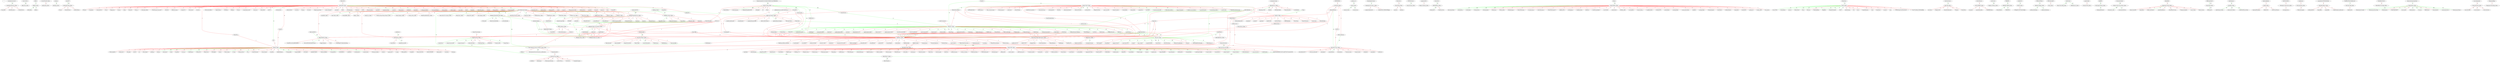 graph "G" {
"\n";
actualjusticewarrior2;
ActualJusticeWarrior_videos;
NuanceBro;
NateTheLawyer;
ScubaMySteve;
comicswelove;
"Adam Post_videos";
albeleo;
Albeleo_videos;
albeleombq;
Albeleo;
CurrentTimeDocvideos;
Andromeda_videos;
antisimp;
AntiSimp_videos;
AsmonTV;
"Asmongold Clips_videos";
Prizzaa;
PirateSoftware;
JoshStrifeSays;
TalkativeTri;
Asmongold_videos;
LegendaryDrops;
classichc;
Raxxanterax;
Coffeezilla;
dmdiablo4;
videogamedunkey;
UnscriptedHonest;
Revsaysdesu;
CohhCarnage;
xaryuclips;
Ravlol;
Tomkektv;
AshesofCreation;
Tectone;
TheLazyPeon;
WillEmmo;
ForceGamingYT;
penguinz0;
IGN;
BellularClips;
YongYea;
EbonhardtTV;
Stixxy;
SunnyV2;
NixxiomOnYouTube;
BellularNews;
karljobst;
Warcraft;
Azamous;
Narc;
StaysafeTV;
MogulMail;
SNLabat;
GoingIndie;
ratatoskr6324;
Necrit;
Kripparrian;
Zizaran;
wudijo;
KanonXO;
hawg_tv;
christopherclaflin;
PiersMorganUncensored;
Rob2628;
BellularGaming;
vulgrin9573;
PlayStation;
Ziostorm;
TheComebackKids;
"No collaborations found";
UpperEchelon;
MMOByte;
Rhykker;
Venruki;
LogicallyAnswered;
kirareacts;
TheActMan;
MetaGoblin;
KiraTV1;
xQuinmasterx;
enfantterrible;
LucyPyre;
Stoopzz;
Sylvus66;
RageGamingVideos;
openworldgames;
gamespot;
Diablo;
Preachgaming;
Toyhouze;
CNBC;
KhrazeGaming;
zeplive69;
andreea_avr;
Avram_videos;
cosminavramro;
cosminavram;
"Benny Johnson_videos";
whatever;
StreetPoller;
TimcastIRL;
oliveranthonymusic;
BoundingIntoComics;
"Bounding Into Comics _videos";
openairlockpolicy811;
UCEgGwbYSg7ZIIR36OWBJqcA;
XrayGirl_;
"Chrissie Mayr_videos";
KarlWATP;
SaturdaySupermodel;
TheTreeHouseNews;
BrittanyVenti;
keanuCthompson;
VexElectronicaGaming;
VexElectronica;
MelonieMacGoBoom;
LaurenDeLaguna;
laurendelagunaclips;
notsoErudite;
PrimeTimeAlexStein;
TheRedHeadedLibertarian;
ThatStarWarsGirl;
StefTheAlterNerd;
ASEPresents;
PopCultureCrisis;
kara_createsstreams;
forestmommy4;
waifuchron;
ForestMommy;
SteelToeMorningShow;
LeonardaisFunny;
jazmenjafar00;
RissFlex;
ashtontheslytherin;
cecilsays9451;
MeganFoxWriter;
perrycaravello;
MandySummers;
FreelyAshley;
freelyashley;
LeeAnnStar;
newdiscourses;
Dixonverse;
"Chuck Dixon_videos";
spinrack;
Arktoons;
"Comic Artist Pro Secrets_videos";
"32FONickweiser";
"Comix Division_videos";
CultureCasinobr3sc7es3CgPur53MxR1zUqa7D3BYoNFrX;
"Culture Casino_videos";
MidnightsEdge;
CultureCasino;
ThatParkPlace;
MrHReviews;
ComixDivision;
mrgrantgregory;
WDW_Pro;
ValliantRenegade;
Drunk3PO;
MidnightsEdgeAfterDark;
Midnights;
Mr;
Floral;
DDayCobra_videos;
gregowen2022;
"Despot of Antrim_videos";
"Drunk 3PO_videos";
"Eat Garbage_videos";
"Echo Base Network_videos";
hotmailcom;
ENDYMIONtv_videos;
EndymionYT;
Fredricks_Morc;
Fanscape_videos;
ethandeboer103;
Flashgitz_videos;
PFINNEY;
zachheyde;
GeneralScopeCreep;
FreedomToons_videos;
jfwong;
"Game Knights_videos";
thecommandzone;
JoshLeeKwai;
wachelreeks;
CommandCast;
alsonamedjosh;
DamenLenz;
Brttnymchlle;
theladeedanger;
NumotTheNummy;
coL_Amazonian;
numotthenummy;
NumotTheNummyYT;
JakeBossMTG;
jordanpigeon;
craigblanchette;
Jamblock;
GoodMorningMagic;
GavinVerhey;
commandcast;
Kathleen_LRR;
covertgoblue;
MansonLeung_;
CraigBlanchette;
MrInfectMTG;
JordanPigeon;
Jordanpridgen;
commanderathome;
bmkibler;
jordanpridgen;
Theladeedanger;
PostMalone;
SheldonMenery;
benjamiela;
DoubleGXG;
graham_lrr;
Graham_LRR;
the_manson;
geeksgamerscom_t8gZVmZhMvba_r1;
"Geeks and Gamers_videos";
geeksandgamerslangen;
TheCriglerShow;
LockedLoadedLatinos;
DDayCobra;
fearthebeardo;
ryankinelrkoutpost4989;
youngrippa59;
SideScrollersPodcast;
"Glenn Beck_videos";
"Graham Cast_videos";
"Greg Owen_videos";
GriffinGaming_videos;
MoreGrizzy;
Grizzy_videos;
GrizzyVODS;
GrizzyBeatss;
grizzytv;
ElasticDroid;
Pezzy;
Rectrixx;
ThatDeadBlade;
Bigpuffer;
BlargMyShnoople;
SMii7Y;
AchesGaming;
Fitz;
Kryoz;
SimpleRobinson;
Yumi;
YumiMusicc;
mcnasty;
soup;
UCRuNOupskvYyQITuirXvmCQ;
UCg7YVrx6Xim2zOMb3OpRtBg;
JayneTheory;
HeelvsBabyFace_videos;
chaichxostreams;
"Hero Hei_videos";
baovtuber;
TheJoeySwoll;
ChiyukiChaifeatured;
Pikamee;
ChiyukiChai;
Hypnotic_videos;
JesterBell_videos;
jondelarroz;
"Jon Del Arroz_videos";
jdatalkscomics4650;
ComicsPerch;
ArtisticPassion;
"JUST A ROBOT_videos";
nicoquota;
squirrelboymedia;
ThatREBELRosie;
melvinzone;
"Knights of Melvin_videos";
TYRANTH_;
"KNIGHTS WATCH_videos";
NathanRohner;
TYRANTH22;
GEEKWHATInc;
LostChord_videos;
BSUPyt;
MrBrownAlliance;
TheLittlePlatoon;
TheMovieCynic;
"Matt Walsh_videos";
incompetech_kmac;
Memology101_videos;
Memology101e0;
hdbacks;
DOSEightyEight;
HeelvsBabyface;
Royaltyfreetube;
ScottBradlee;
stotheb135;
MGOW_videos;
UCbhpeNrt10h7PodecSDxgkA;
samjroyale2334;
"Michael Fitzgerald Troy_videos";
MichaelFitzTroy;
michaelfitztroy;
Michaelfitztroy;
theflushingqueens3492;
MichaelFitzTroyTv;
Gmailcom;
gmailcon;
MichaelFitztroy;
"Midnights Edge After Dark_videos";
THEBURNETTWORK;
midnightsedgeme;
astroskullmedia;
CCKaraoke;
ThatSeventiesRockFan;
Midnights_Edge;
"Midnights Edge Live Archives_videos";
AndreEinherjar;
LegalMindset;
mikecanul;
"Midnights Edge Live_videos";
"Midnights Edge_videos";
MillenniaThinker;
"Millennia Thinker_videos";
millenniathinkerger;
millenniathinkerspa;
Fringy;
MooLer_videos;
StarWarsTheory;
EFAPHighlights;
Metalsforge;
disparutoo;
CapitalOOpinions;
esemicolonr;
TheMemeRepository;
JLongbone;
randomft;
jcjgraham;
ShortFatOtaku;
DasBoSchitt;
NSProduction99;
Moon_videos;
LadyGravemaster;
Nerdrotic_videos;
nerdrotic;
NerdroticLive;
QTRBlackGarrett;
FilmThreat;
MauLerYT;
NerdroticDaily;
PierryChan;
ChrissieMayr;
GeeksandGamers;
rkoutpostshorts8795;
hvbgaming;
geeksandgamers2;
rkoutpostgaming8112;
GeeksandGamersTabletop;
TheOMBReport;
OMBReviews;
shadiversity;
SHAD_AI;
ryankinelrkoutpost1;
ParkHoppin;
rkoutpostlive8385;
NormalWorld;
Nerdrotic3;
geeksandgamerslife;
hawttoys;
theshadlands1142;
geeksandgamersplay;
pourchoices_;
NolanverseCC;
TheCriticalDrinker;
geeksandgamersclips;
CallMeChato;
DrewHernandezMedia;
EveryFrameAPause;
TheRageaholic;
patriotoutpost248;
ItsAGundam;
NerdWars_videos;
ThePodcastoftheLotusEaters;
CountDankula;
ClownfishTV;
RedLetterMedia;
StevenCrowder;
Mediaholic;
YellowFlashProductions;
ComicArtistProSecrets;
TheRussianBadger;
TheBabylonBee;
DrDisRespect;
TheQuartering;
MichaelKnowles;
RussellBrand;
jschlattLIVE;
TyroneMagnus;
JeremyJahns;
FreedomToons;
bennyjohnson;
SaturdayNightLive;
Metalheadspartan;
mrnigelng;
GeorgeTheGiantSlayer;
ombreviews;
"Odins Movie Blog_videos";
"OMB Reviews_videos";
popcultureko;
"Overlord DVD_videos";
RealPJW;
"Paul Joseph Watson_videos";
PaulJosephWatson5;
lotuseatermedia9;
"Podcast of the Lotus Eaters_videos";
lotuseaters_com1;
LotuseatersDotCom;
PowerfulJRE_videos;
Reaper_videos;
BeelzeHub;
"Renaissance Nerd_videos";
dermywermy080;
LegionTalk;
HollywoodScholar;
samieltheinfamous;
BrutalPlanetComics;
DragonLadymj8yo;
Lord_Grump;
Bards_Stories;
RenownedZ3r0f;
RenownedZ3r0_videos;
"210LG";
UCTpX9qqWe7QZA3GjGDx5Gbg;
UCqCfPL0CxsNuLiR8WXtR1DA;
UC81z0QYPnMlzMnHztTOVxxw;
RippaGoalposts;
RKOutpostLive9;
"Ryan Kinel_videos";
RKOutpost9;
Shadiversity_videos;
LivingAnachronism;
ShadiversityShorts;
SteaneTwinsGaming;
SimpSaverSam_videos;
TheSteaneTwins;
whatever2ND;
SteaneTwins;
steanetwins;
steanetwinsyoutube;
simpsaversam_yt;
identicalyoutube;
INTERGTA;
SKizzle_videos;
scaryaxe;
CallofShame;
MrBossFTW;
BlameTruth;
MrDalekJD;
GameV;
NerosCinema;
"47rage";
DreamcastGuy;
TGG_;
SadotTheGamer;
ChaosGaming;
Saintsfan;
BadBoyBeaman;
PrestigeisKey;
LegacyKillaHD;
MrTLexify;
JAMARISPEAKS;
TheGhostofEight;
FritangaPlays;
NICKMERCS;
CallofDuty;
eColiEspresso;
timthetatman;
TheGamerUpdate;
Matterz;
gameranxTV;
Swagg;
MKIceAndFire;
NoahJ456;
ReviewTechUSA;
GHOSTOFEIGHT;
dkdynamite1;
WesNemo;
dirtgrigg;
TheGamingRevo;
EndymionTv;
HasanAbi;
xQcOW;
Jev;
IShowSpeed;
jackfrags;
skizzlex;
skizzleaxe2;
Fesify;
SuperReb;
underthemayo;
Smudboy_videos;
underthemayovideos;
Zacharias423videos;
SaltyNerdPodcastvideos;
"Snarky Jay_videos";
theorysarcade;
"Star Wars Theory_videos";
TheorysTales;
starwarstheory66;
Gillardstunts;
willoftheforce_;
starwarssith66;
TheorysArcade;
theorytalks483;
BennyProductions;
ExploringReality;
Testify_videos;
InspiringPhilosophy;
Deflate2020;
MythVisionPodcast;
ThatStarWarsGirlc;
"That Star Wars Girl_videos";
YellowFlash8rEBXc2Ze5CbcuiHJ7Wkc7KcaGeaCiSrVk;
"The ArchCast_videos";
BRAVE_Bookss;
"The Babylon Bee_videos";
CigarPage;
RealCharlieKirk;
"The Based Conservative_videos";
turningpointusa;
"The Comments Section with Bret Cooper_videos";
TheCommentsSectionvideossub_confirmation1;
MrBeast;
channelname456;
"The Critical Drinker After Hours_videos";
CAMELOT331;
BaggageClaim;
EchoChamberlain;
DarkHourYT;
DespotofAntrim;
RealReaper;
jedibrooks7235;
"The Daily Wire_videos";
MattWalsh;
CrainAndCompany;
tythefisch;
BenShapiro;
TheCommentsSection;
AndrewKlavan;
"The Movie Cynic_videos";
Loftipixels;
iambagface;
darkhouryt;
ActuallyAndrewYT;
moviecynicafterdark;
Iambagface;
cynicafterdark;
Dylasophical;
Vex_Electronica;
themoviecynic;
"The Poor Mans Podcast Reacts_videos";
rcnightmare;
"The Quartering_videos";
TheQuarteringjoin;
ajcomedysi8_P3YOlsyPo61Ryd;
"The Rubin Report_videos";
toddmakesfotos;
MegynKelly;
megynkelly;
drpeterboghossianfeatured;
TheOfficialUberGeekfeatured;
"The Uber Geek_videos";
Opini0nat3d;
ThinkBeforeYouSle;
"Think Before You Sleep_videos";
thinking_critical;
"Thinking Critical_videos";
PoppedByCulture;
WakizashisTeahouse;
ComicsElite;
Skipntosh;
IanCrossland;
"Timcast IRL_videos";
Timcast;
sergedotcom;
JamesOKeefeIII;
marwilliamson;
HCBrimelow;
MichaelMalice;
LukeWeAreChange;
TuckerCarlson;
CharlieKirk11;
joekent16jan19;
ShaneCashman;
PhilThatRemains;
caracastronuova;
SethWeathers;
DanielTurnerPTF;
AnnaPerezDC;
CoryMillsFL;
RepEliCrane;
Schilling1776;
KingsleyCortes;
thomasbsauer;
RyanLongComedy;
DannyJokes;
JackPosobiec;
TPostMillennial;
JeremyDBoreing;
AngelStudiosInc;
LibertyLockPod;
thelaurenchen;
DineshDSouza;
julie_kelly2;
aaronjmate;
ComicDaveSmith;
TaylerUSA;
LecternLeader;
JonduToit;
philthatremains;
Lauren_Southern;
RealChaseGeiser;
PhilThatRemainsX;
JoshuaAtLarge;
JRMajewski;
Lavern_Spicer;
JoeyMannarinoUS;
Scotthortonshow;
hcbrimelow;
gc22gc;
ThePrestonParra;
RonColeman;
ScottPresler;
stClairAshley;
Angela4LNCChair;
RileyMooreWV;
TRHLofficial;
LibbyEmmons;
KellenPDL;
CarterBanks;
WeAreChange;
"Tyrone Magnus_videos";
theunusualsuspectspodcast;
Valutainment_videos;
ValuetainmentComedy;
ValuetainmentShortClips;
BrandonAceto;
VALUETAINMENT;
kvoncomedy;
bizdocpodcast;
vtsoscast;
PBDPodcast;
Valuetainment;
valuetainmentcom;
ValuetainmentMoney;
"Virtuous Men_videos";
waywardgames44;
WaywardCulture_videos;
waywardwolf44;
waywardson44;
waywardculture;
WeaponizedRage;
"Weaponized Nerd Rage_videos";
WorldClassBullshitters_videos;
"Xray Girl_videos";
kara_creates;
xraygirllive8493;
XrayGirlLive;
MarcTheCyborg;
HumanCyborgRelation;
XiaLand;
MVPMaxfieldVonPriestley;
MrPorkchop_14;
ThatTuggLife;
NinaInfinity;
gngpourchoices;
xrayvisions5786;
xraygirl;
yellowflashguy;
"YellowFlash 2_videos";
YellowFlashGuy;
YinkaThatGuy_videos;
YinkaThatGuy;
actualjusticewarrior2 -- ActualJusticeWarrior_videos  [color=green, key=0, label="355"];
ActualJusticeWarrior_videos -- NuanceBro  [color=red, key=0, label="3"];
ActualJusticeWarrior_videos -- NateTheLawyer  [color=red, key=0, label="3"];
ActualJusticeWarrior_videos -- ScubaMySteve  [color=red, key=0, label="3"];
comicswelove -- "Adam Post_videos"  [color=green, key=0, label="435"];
albeleo -- Albeleo_videos  [color=green, key=0, label="57"];
Albeleo_videos -- albeleombq  [color=green, key=0, label="60"];
Albeleo_videos -- Albeleo  [color=green, key=0, label="57"];
CurrentTimeDocvideos -- Andromeda_videos  [color=red, key=0, label="13"];
antisimp -- AntiSimp_videos  [color=green, key=0, label="30"];
AsmonTV -- "Asmongold Clips_videos"  [color=green, key=0, label="1422"];
"Asmongold Clips_videos" -- Prizzaa  [color=red, key=0, label="3"];
"Asmongold Clips_videos" -- PirateSoftware  [color=red, key=0, label="4"];
"Asmongold Clips_videos" -- JoshStrifeSays  [color=red, key=0, label="4"];
TalkativeTri -- Asmongold_videos  [color=red, key=0, label="4"];
Asmongold_videos -- LegendaryDrops  [color=red, key=0, label="7"];
Asmongold_videos -- classichc  [color=green, key=0, label="78"];
Asmongold_videos -- Raxxanterax  [color=red, key=0, label="16"];
Asmongold_videos -- Coffeezilla  [color=red, key=0, label="3"];
Asmongold_videos -- dmdiablo4  [color=green, key=0, label="21"];
Asmongold_videos -- videogamedunkey  [color=red, key=0, label="5"];
Asmongold_videos -- UnscriptedHonest  [color=red, key=0, label="4"];
Asmongold_videos -- Revsaysdesu  [color=red, key=0, label="3"];
Asmongold_videos -- CohhCarnage  [color=red, key=0, label="6"];
Asmongold_videos -- xaryuclips  [color=red, key=0, label="7"];
Asmongold_videos -- Ravlol  [color=red, key=0, label="9"];
Asmongold_videos -- Tomkektv  [color=red, key=0, label="5"];
Asmongold_videos -- AshesofCreation  [color=red, key=0, label="4"];
Asmongold_videos -- Tectone  [color=red, key=0, label="4"];
Asmongold_videos -- TheLazyPeon  [color=red, key=0, label="11"];
Asmongold_videos -- WillEmmo  [color=red, key=0, label="8"];
Asmongold_videos -- ForceGamingYT  [color=red, key=0, label="10"];
Asmongold_videos -- penguinz0  [color=red, key=0, label="9"];
Asmongold_videos -- IGN  [color=green, key=0, label="33"];
Asmongold_videos -- BellularClips  [color=red, key=0, label="5"];
Asmongold_videos -- YongYea  [color=red, key=0, label="16"];
Asmongold_videos -- EbonhardtTV  [color=red, key=0, label="4"];
Asmongold_videos -- Stixxy  [color=red, key=0, label="4"];
Asmongold_videos -- SunnyV2  [color=red, key=0, label="12"];
Asmongold_videos -- NixxiomOnYouTube  [color=red, key=0, label="7"];
Asmongold_videos -- BellularNews  [color=red, key=0, label="9"];
Asmongold_videos -- karljobst  [color=red, key=0, label="3"];
Asmongold_videos -- Warcraft  [color=red, key=0, label="3"];
Asmongold_videos -- Azamous  [color=red, key=0, label="8"];
Asmongold_videos -- Narc  [color=red, key=0, label="7"];
Asmongold_videos -- StaysafeTV  [color=red, key=0, label="4"];
Asmongold_videos -- MogulMail  [color=green, key=0, label="21"];
Asmongold_videos -- SNLabat  [color=red, key=0, label="3"];
Asmongold_videos -- GoingIndie  [color=red, key=0, label="3"];
Asmongold_videos -- ratatoskr6324  [color=red, key=0, label="5"];
Asmongold_videos -- Necrit  [color=red, key=0, label="10"];
Asmongold_videos -- Kripparrian  [color=red, key=0, label="3"];
Asmongold_videos -- Zizaran  [color=red, key=0, label="10"];
Asmongold_videos -- wudijo  [color=red, key=0, label="4"];
Asmongold_videos -- KanonXO  [color=red, key=0, label="9"];
Asmongold_videos -- hawg_tv  [color=red, key=0, label="4"];
Asmongold_videos -- christopherclaflin  [color=red, key=0, label="3"];
Asmongold_videos -- PiersMorganUncensored  [color=red, key=0, label="4"];
Asmongold_videos -- Rob2628  [color=red, key=0, label="5"];
Asmongold_videos -- BellularGaming  [color=red, key=0, label="6"];
Asmongold_videos -- vulgrin9573  [color=red, key=0, label="4"];
Asmongold_videos -- PlayStation  [color=red, key=0, label="4"];
Asmongold_videos -- Ziostorm  [color=red, key=0, label="4"];
Asmongold_videos -- TheComebackKids  [color=red, key=0, label="5"];
Asmongold_videos -- "No collaborations found"  [color=green, key=0, label="32"];
Asmongold_videos -- UpperEchelon  [color=red, key=0, label="4"];
Asmongold_videos -- MMOByte  [color=red, key=0, label="5"];
Asmongold_videos -- Rhykker  [color=red, key=0, label="4"];
Asmongold_videos -- Venruki  [color=red, key=0, label="3"];
Asmongold_videos -- LogicallyAnswered  [color=red, key=0, label="6"];
Asmongold_videos -- kirareacts  [color=red, key=0, label="4"];
Asmongold_videos -- TheActMan  [color=red, key=0, label="5"];
Asmongold_videos -- MetaGoblin  [color=red, key=0, label="6"];
Asmongold_videos -- KiraTV1  [color=red, key=0, label="5"];
Asmongold_videos -- xQuinmasterx  [color=red, key=0, label="5"];
Asmongold_videos -- enfantterrible  [color=red, key=0, label="5"];
Asmongold_videos -- LucyPyre  [color=red, key=0, label="3"];
Asmongold_videos -- Stoopzz  [color=red, key=0, label="4"];
Asmongold_videos -- Sylvus66  [color=red, key=0, label="4"];
Asmongold_videos -- RageGamingVideos  [color=red, key=0, label="3"];
Asmongold_videos -- openworldgames  [color=red, key=0, label="6"];
Asmongold_videos -- gamespot  [color=red, key=0, label="3"];
Asmongold_videos -- Diablo  [color=red, key=0, label="4"];
Asmongold_videos -- Preachgaming  [color=red, key=0, label="3"];
Asmongold_videos -- Toyhouze  [color=red, key=0, label="3"];
Asmongold_videos -- CNBC  [color=red, key=0, label="3"];
Asmongold_videos -- KhrazeGaming  [color=red, key=0, label="3"];
Asmongold_videos -- zeplive69  [color=red, key=0, label="3"];
penguinz0 -- NerdWars_videos  [color=red, key=0, label="5"];
IGN -- SKizzle_videos  [color=red, key=0, label="8"];
YongYea -- SKizzle_videos  [color=red, key=0, label="6"];
"No collaborations found" -- "Benny Johnson_videos"  [color=green, key=0, label="422"];
"No collaborations found" -- "Comic Artist Pro Secrets_videos"  [color=green, key=0, label="18"];
"No collaborations found" -- DDayCobra_videos  [color=green, key=0, label="67"];
"No collaborations found" -- "Drunk 3PO_videos"  [color=red, key=0, label="3"];
"No collaborations found" -- "Eat Garbage_videos"  [color=green, key=0, label="246"];
"No collaborations found" -- "Echo Base Network_videos"  [color=red, key=0, label="4"];
"No collaborations found" -- Fanscape_videos  [color=green, key=0, label="41"];
"No collaborations found" -- Flashgitz_videos  [color=red, key=0, label="5"];
"No collaborations found" -- FreedomToons_videos  [color=red, key=0, label="6"];
"No collaborations found" -- "Geeks and Gamers_videos"  [color=green, key=0, label="74"];
"No collaborations found" -- "Glenn Beck_videos"  [color=green, key=0, label="171"];
"No collaborations found" -- "Graham Cast_videos"  [color=red, key=0, label="4"];
"No collaborations found" -- "Greg Owen_videos"  [color=red, key=0, label="3"];
"No collaborations found" -- GriffinGaming_videos  [color=green, key=0, label="39"];
"No collaborations found" -- Hypnotic_videos  [color=red, key=0, label="4"];
"No collaborations found" -- JesterBell_videos  [color=red, key=0, label="16"];
"No collaborations found" -- "Jon Del Arroz_videos"  [color=red, key=0, label="4"];
"No collaborations found" -- "Matt Walsh_videos"  [color=green, key=0, label="201"];
"No collaborations found" -- "Michael Fitzgerald Troy_videos"  [color=red, key=0, label="4"];
"No collaborations found" -- "Midnights Edge After Dark_videos"  [color=green, key=0, label="84"];
"No collaborations found" -- PowerfulJRE_videos  [color=red, key=0, label="3"];
"No collaborations found" -- Reaper_videos  [color=red, key=0, label="17"];
"No collaborations found" -- RenownedZ3r0_videos  [color=red, key=0, label="13"];
"No collaborations found" -- "Snarky Jay_videos"  [color=red, key=0, label="9"];
"No collaborations found" -- "Star Wars Theory_videos"  [color=red, key=0, label="6"];
"No collaborations found" -- "The Comments Section with Bret Cooper_videos"  [color=green, key=0, label="225"];
"No collaborations found" -- "The Daily Wire_videos"  [color=green, key=0, label="50"];
"No collaborations found" -- "The Poor Mans Podcast Reacts_videos"  [color=green, key=0, label="78"];
"No collaborations found" -- "Thinking Critical_videos"  [color=red, key=0, label="3"];
"No collaborations found" -- "Tyrone Magnus_videos"  [color=red, key=0, label="4"];
"No collaborations found" -- "Virtuous Men_videos"  [color=red, key=0, label="12"];
"No collaborations found" -- WorldClassBullshitters_videos  [color=red, key=0, label="16"];
"No collaborations found" -- YinkaThatGuy_videos  [color=red, key=0, label="11"];
TheActMan -- SKizzle_videos  [color=red, key=0, label="3"];
andreea_avr -- Avram_videos  [color=green, key=0, label="90"];
Avram_videos -- cosminavramro  [color=green, key=0, label="90"];
Avram_videos -- cosminavram  [color=green, key=0, label="90"];
"Benny Johnson_videos" -- whatever  [color=red, key=0, label="4"];
"Benny Johnson_videos" -- StreetPoller  [color=red, key=0, label="10"];
"Benny Johnson_videos" -- TimcastIRL  [color=red, key=0, label="8"];
"Benny Johnson_videos" -- oliveranthonymusic  [color=red, key=0, label="4"];
whatever -- SimpSaverSam_videos  [color=red, key=0, label="3"];
whatever -- "The Comments Section with Bret Cooper_videos"  [color=red, key=0, label="3"];
TimcastIRL -- NerdWars_videos  [color=red, key=0, label="10"];
BoundingIntoComics -- "Bounding Into Comics _videos"  [color=green, key=0, label="51"];
"Bounding Into Comics _videos" -- openairlockpolicy811  [color=red, key=0, label="5"];
"Bounding Into Comics _videos" -- UCEgGwbYSg7ZIIR36OWBJqcA  [color=red, key=0, label="4"];
XrayGirl_ -- "Chrissie Mayr_videos"  [color=green, key=0, label="25"];
XrayGirl_ -- Nerdrotic_videos  [color=green, key=0, label="76"];
"Chrissie Mayr_videos" -- KarlWATP  [color=red, key=0, label="3"];
"Chrissie Mayr_videos" -- SaturdaySupermodel  [color=green, key=0, label="22"];
"Chrissie Mayr_videos" -- TheTreeHouseNews  [color=red, key=0, label="13"];
"Chrissie Mayr_videos" -- BrittanyVenti  [color=green, key=0, label="27"];
"Chrissie Mayr_videos" -- keanuCthompson  [color=green, key=0, label="20"];
"Chrissie Mayr_videos" -- VexElectronicaGaming  [color=red, key=0, label="3"];
"Chrissie Mayr_videos" -- VexElectronica  [color=red, key=0, label="4"];
"Chrissie Mayr_videos" -- MelonieMacGoBoom  [color=green, key=0, label="24"];
"Chrissie Mayr_videos" -- LaurenDeLaguna  [color=red, key=0, label="4"];
"Chrissie Mayr_videos" -- laurendelagunaclips  [color=red, key=0, label="4"];
"Chrissie Mayr_videos" -- notsoErudite  [color=red, key=0, label="4"];
"Chrissie Mayr_videos" -- PrimeTimeAlexStein  [color=red, key=0, label="4"];
"Chrissie Mayr_videos" -- TheRedHeadedLibertarian  [color=red, key=0, label="5"];
"Chrissie Mayr_videos" -- ThatStarWarsGirl  [color=green, key=0, label="33"];
"Chrissie Mayr_videos" -- ThatStarWarsGirl  [color=red, key=1, label="8"];
"Chrissie Mayr_videos" -- StefTheAlterNerd  [color=red, key=0, label="7"];
"Chrissie Mayr_videos" -- ASEPresents  [color=red, key=0, label="5"];
"Chrissie Mayr_videos" -- PopCultureCrisis  [color=red, key=0, label="6"];
"Chrissie Mayr_videos" -- kara_createsstreams  [color=red, key=0, label="3"];
"Chrissie Mayr_videos" -- forestmommy4  [color=red, key=0, label="4"];
"Chrissie Mayr_videos" -- waifuchron  [color=red, key=0, label="3"];
"Chrissie Mayr_videos" -- ForestMommy  [color=red, key=0, label="5"];
"Chrissie Mayr_videos" -- SteelToeMorningShow  [color=red, key=0, label="17"];
"Chrissie Mayr_videos" -- LeonardaisFunny  [color=red, key=0, label="6"];
"Chrissie Mayr_videos" -- jazmenjafar00  [color=red, key=0, label="4"];
"Chrissie Mayr_videos" -- RissFlex  [color=red, key=0, label="3"];
"Chrissie Mayr_videos" -- ashtontheslytherin  [color=red, key=0, label="5"];
"Chrissie Mayr_videos" -- cecilsays9451  [color=green, key=0, label="20"];
"Chrissie Mayr_videos" -- MeganFoxWriter  [color=red, key=0, label="5"];
"Chrissie Mayr_videos" -- perrycaravello  [color=red, key=0, label="3"];
"Chrissie Mayr_videos" -- MandySummers  [color=red, key=0, label="4"];
"Chrissie Mayr_videos" -- FreelyAshley  [color=red, key=0, label="4"];
"Chrissie Mayr_videos" -- freelyashley  [color=red, key=0, label="3"];
"Chrissie Mayr_videos" -- LeeAnnStar  [color=red, key=0, label="3"];
"Chrissie Mayr_videos" -- newdiscourses  [color=red, key=0, label="3"];
BrittanyVenti -- "That Star Wars Girl_videos"  [color=red, key=0, label="4"];
VexElectronica -- "The Movie Cynic_videos"  [color=red, key=0, label="16"];
MelonieMacGoBoom -- "Geeks and Gamers_videos"  [color=red, key=0, label="3"];
MelonieMacGoBoom -- Nerdrotic_videos  [color=red, key=0, label="3"];
MelonieMacGoBoom -- NerdWars_videos  [color=red, key=0, label="7"];
PrimeTimeAlexStein -- NerdWars_videos  [color=red, key=0, label="6"];
PopCultureCrisis -- NerdWars_videos  [color=red, key=0, label="5"];
PopCultureCrisis -- "Timcast IRL_videos"  [color=red, key=0, label="8"];
newdiscourses -- NerdWars_videos  [color=red, key=0, label="3"];
Dixonverse -- "Chuck Dixon_videos"  [color=red, key=0, label="15"];
"Chuck Dixon_videos" -- spinrack  [color=red, key=0, label="4"];
"Chuck Dixon_videos" -- Arktoons  [color=red, key=0, label="3"];
"32FONickweiser" -- "Comix Division_videos"  [color=green, key=0, label="39"];
CultureCasinobr3sc7es3CgPur53MxR1zUqa7D3BYoNFrX -- "Culture Casino_videos"  [color=green, key=0, label="266"];
"Culture Casino_videos" -- MidnightsEdge  [color=green, key=0, label="161"];
"Culture Casino_videos" -- CultureCasino  [color=green, key=0, label="669"];
"Culture Casino_videos" -- ThatParkPlace  [color=red, key=0, label="9"];
"Culture Casino_videos" -- MrHReviews  [color=green, key=0, label="80"];
"Culture Casino_videos" -- ComixDivision  [color=green, key=0, label="108"];
"Culture Casino_videos" -- mrgrantgregory  [color=green, key=0, label="288"];
"Culture Casino_videos" -- WDW_Pro  [color=red, key=0, label="13"];
"Culture Casino_videos" -- ValliantRenegade  [color=red, key=0, label="7"];
"Culture Casino_videos" -- Drunk3PO  [color=red, key=0, label="3"];
"Culture Casino_videos" -- MidnightsEdgeAfterDark  [color=red, key=0, label="4"];
"Culture Casino_videos" -- Midnights  [color=red, key=0, label="8"];
"Culture Casino_videos" -- Mr  [color=red, key=0, label="3"];
"Culture Casino_videos" -- Floral  [color=red, key=0, label="3"];
MidnightsEdge -- NerdWars_videos  [color=red, key=0, label="14"];
MidnightsEdge -- "The Critical Drinker After Hours_videos"  [color=red, key=0, label="3"];
CultureCasino -- NerdWars_videos  [color=red, key=0, label="3"];
MrHReviews -- "The Critical Drinker After Hours_videos"  [color=red, key=0, label="3"];
ComixDivision -- Nerdrotic_videos  [color=green, key=0, label="51"];
WDW_Pro -- "Midnights Edge Live Archives_videos"  [color=red, key=0, label="3"];
WDW_Pro -- "Midnights Edge Live_videos"  [color=red, key=0, label="3"];
WDW_Pro -- "Midnights Edge_videos"  [color=red, key=0, label="3"];
ValliantRenegade -- "Midnights Edge Live Archives_videos"  [color=red, key=0, label="7"];
ValliantRenegade -- "Midnights Edge Live_videos"  [color=red, key=0, label="7"];
ValliantRenegade -- "Midnights Edge_videos"  [color=red, key=0, label="7"];
Drunk3PO -- "Geeks and Gamers_videos"  [color=red, key=0, label="6"];
Drunk3PO -- NerdWars_videos  [color=red, key=0, label="10"];
gregowen2022 -- "Despot of Antrim_videos"  [color=red, key=0, label="3"];
hotmailcom -- ENDYMIONtv_videos  [color=green, key=0, label="159"];
ENDYMIONtv_videos -- EndymionYT  [color=green, key=0, label="159"];
ENDYMIONtv_videos -- Fredricks_Morc  [color=red, key=0, label="3"];
ethandeboer103 -- Flashgitz_videos  [color=red, key=0, label="3"];
Flashgitz_videos -- PFINNEY  [color=red, key=0, label="4"];
Flashgitz_videos -- zachheyde  [color=red, key=0, label="4"];
Flashgitz_videos -- GeneralScopeCreep  [color=red, key=0, label="3"];
jfwong -- "Game Knights_videos"  [color=green, key=0, label="104"];
"Game Knights_videos" -- thecommandzone  [color=green, key=0, label="26"];
"Game Knights_videos" -- JoshLeeKwai  [color=green, key=0, label="104"];
"Game Knights_videos" -- wachelreeks  [color=green, key=0, label="102"];
"Game Knights_videos" -- CommandCast  [color=green, key=0, label="104"];
"Game Knights_videos" -- alsonamedjosh  [color=red, key=0, label="14"];
"Game Knights_videos" -- DamenLenz  [color=red, key=0, label="8"];
"Game Knights_videos" -- Brttnymchlle  [color=red, key=0, label="8"];
"Game Knights_videos" -- theladeedanger  [color=red, key=0, label="5"];
"Game Knights_videos" -- NumotTheNummy  [color=red, key=0, label="3"];
"Game Knights_videos" -- coL_Amazonian  [color=red, key=0, label="5"];
"Game Knights_videos" -- numotthenummy  [color=red, key=0, label="3"];
"Game Knights_videos" -- NumotTheNummyYT  [color=red, key=0, label="3"];
"Game Knights_videos" -- JakeBossMTG  [color=red, key=0, label="9"];
"Game Knights_videos" -- jordanpigeon  [color=red, key=0, label="7"];
"Game Knights_videos" -- craigblanchette  [color=red, key=0, label="7"];
"Game Knights_videos" -- Jamblock  [color=red, key=0, label="5"];
"Game Knights_videos" -- GoodMorningMagic  [color=red, key=0, label="3"];
"Game Knights_videos" -- GavinVerhey  [color=red, key=0, label="5"];
"Game Knights_videos" -- commandcast  [color=red, key=0, label="9"];
"Game Knights_videos" -- Kathleen_LRR  [color=red, key=0, label="4"];
"Game Knights_videos" -- covertgoblue  [color=red, key=0, label="3"];
"Game Knights_videos" -- MansonLeung_  [color=red, key=0, label="4"];
"Game Knights_videos" -- CraigBlanchette  [color=red, key=0, label="4"];
"Game Knights_videos" -- MrInfectMTG  [color=red, key=0, label="3"];
"Game Knights_videos" -- JordanPigeon  [color=red, key=0, label="7"];
"Game Knights_videos" -- Jordanpridgen  [color=red, key=0, label="6"];
"Game Knights_videos" -- commanderathome  [color=red, key=0, label="4"];
"Game Knights_videos" -- bmkibler  [color=red, key=0, label="3"];
"Game Knights_videos" -- jordanpridgen  [color=red, key=0, label="6"];
"Game Knights_videos" -- Theladeedanger  [color=red, key=0, label="3"];
"Game Knights_videos" -- PostMalone  [color=red, key=0, label="3"];
"Game Knights_videos" -- SheldonMenery  [color=red, key=0, label="4"];
"Game Knights_videos" -- benjamiela  [color=red, key=0, label="5"];
"Game Knights_videos" -- DoubleGXG  [color=red, key=0, label="5"];
"Game Knights_videos" -- graham_lrr  [color=red, key=0, label="3"];
"Game Knights_videos" -- Graham_LRR  [color=red, key=0, label="3"];
"Game Knights_videos" -- the_manson  [color=red, key=0, label="3"];
geeksgamerscom_t8gZVmZhMvba_r1 -- "Geeks and Gamers_videos"  [color=green, key=0, label="142"];
"Geeks and Gamers_videos" -- geeksandgamerslangen  [color=green, key=0, label="392"];
"Geeks and Gamers_videos" -- TheCriglerShow  [color=red, key=0, label="8"];
"Geeks and Gamers_videos" -- LockedLoadedLatinos  [color=red, key=0, label="6"];
"Geeks and Gamers_videos" -- DDayCobra  [color=red, key=0, label="9"];
"Geeks and Gamers_videos" -- fearthebeardo  [color=red, key=0, label="3"];
"Geeks and Gamers_videos" -- ryankinelrkoutpost4989  [color=red, key=0, label="8"];
"Geeks and Gamers_videos" -- youngrippa59  [color=red, key=0, label="9"];
"Geeks and Gamers_videos" -- SideScrollersPodcast  [color=red, key=0, label="4"];
DDayCobra -- Nerdrotic_videos  [color=green, key=0, label="51"];
DDayCobra -- NerdWars_videos  [color=red, key=0, label="6"];
youngrippa59 -- "Jon Del Arroz_videos"  [color=red, key=0, label="3"];
youngrippa59 -- NerdWars_videos  [color=red, key=0, label="17"];
youngrippa59 -- RenownedZ3r0_videos  [color=red, key=0, label="3"];
youngrippa59 -- "The Critical Drinker After Hours_videos"  [color=red, key=0, label="8"];
MoreGrizzy -- Grizzy_videos  [color=green, key=0, label="110"];
Grizzy_videos -- GrizzyVODS  [color=green, key=0, label="50"];
Grizzy_videos -- GrizzyBeatss  [color=green, key=0, label="79"];
Grizzy_videos -- grizzytv  [color=green, key=0, label="115"];
Grizzy_videos -- ElasticDroid  [color=green, key=0, label="29"];
Grizzy_videos -- Pezzy  [color=green, key=0, label="40"];
Grizzy_videos -- Rectrixx  [color=red, key=0, label="17"];
Grizzy_videos -- ThatDeadBlade  [color=green, key=0, label="20"];
Grizzy_videos -- Bigpuffer  [color=green, key=0, label="34"];
Grizzy_videos -- BlargMyShnoople  [color=green, key=0, label="27"];
Grizzy_videos -- SMii7Y  [color=green, key=0, label="24"];
Grizzy_videos -- AchesGaming  [color=red, key=0, label="11"];
Grizzy_videos -- Fitz  [color=red, key=0, label="5"];
Grizzy_videos -- Kryoz  [color=red, key=0, label="6"];
Grizzy_videos -- SimpleRobinson  [color=red, key=0, label="6"];
Grizzy_videos -- Yumi  [color=red, key=0, label="12"];
Grizzy_videos -- YumiMusicc  [color=red, key=0, label="4"];
Grizzy_videos -- mcnasty  [color=red, key=0, label="3"];
Grizzy_videos -- soup  [color=red, key=0, label="5"];
Grizzy_videos -- UCRuNOupskvYyQITuirXvmCQ  [color=red, key=0, label="3"];
Grizzy_videos -- UCg7YVrx6Xim2zOMb3OpRtBg  [color=red, key=0, label="3"];
JayneTheory -- HeelvsBabyFace_videos  [color=red, key=0, label="4"];
JayneTheory -- "Xray Girl_videos"  [color=green, key=0, label="18"];
chaichxostreams -- "Hero Hei_videos"  [color=green, key=0, label="18"];
"Hero Hei_videos" -- baovtuber  [color=red, key=0, label="4"];
"Hero Hei_videos" -- TheJoeySwoll  [color=red, key=0, label="3"];
"Hero Hei_videos" -- ChiyukiChaifeatured  [color=red, key=0, label="7"];
"Hero Hei_videos" -- Pikamee  [color=red, key=0, label="6"];
"Hero Hei_videos" -- ChiyukiChai  [color=red, key=0, label="8"];
jondelarroz -- "Jon Del Arroz_videos"  [color=green, key=0, label="410"];
"Jon Del Arroz_videos" -- jdatalkscomics4650  [color=green, key=0, label="410"];
"Jon Del Arroz_videos" -- ComicsPerch  [color=red, key=0, label="4"];
ArtisticPassion -- "JUST A ROBOT_videos"  [color=red, key=0, label="6"];
"JUST A ROBOT_videos" -- nicoquota  [color=red, key=0, label="3"];
"JUST A ROBOT_videos" -- squirrelboymedia  [color=red, key=0, label="3"];
"JUST A ROBOT_videos" -- ThatREBELRosie  [color=red, key=0, label="4"];
melvinzone -- "Knights of Melvin_videos"  [color=green, key=0, label="108"];
TYRANTH_ -- "KNIGHTS WATCH_videos"  [color=green, key=0, label="63"];
"KNIGHTS WATCH_videos" -- NathanRohner  [color=green, key=0, label="58"];
"KNIGHTS WATCH_videos" -- TYRANTH22  [color=green, key=0, label="32"];
GEEKWHATInc -- LostChord_videos  [color=red, key=0, label="6"];
LostChord_videos -- BSUPyt  [color=red, key=0, label="6"];
LostChord_videos -- MrBrownAlliance  [color=red, key=0, label="6"];
LostChord_videos -- TheLittlePlatoon  [color=red, key=0, label="8"];
LostChord_videos -- TheMovieCynic  [color=red, key=0, label="6"];
BSUPyt -- "The Movie Cynic_videos"  [color=red, key=0, label="9"];
MrBrownAlliance -- "The Movie Cynic_videos"  [color=green, key=0, label="29"];
TheLittlePlatoon -- MooLer_videos  [color=red, key=0, label="5"];
TheLittlePlatoon -- "The Critical Drinker After Hours_videos"  [color=red, key=0, label="11"];
TheLittlePlatoon -- "The Movie Cynic_videos"  [color=green, key=0, label="29"];
TheMovieCynic -- "The Critical Drinker After Hours_videos"  [color=red, key=0, label="5"];
incompetech_kmac -- Memology101_videos  [color=red, key=0, label="15"];
Memology101_videos -- Memology101e0  [color=green, key=0, label="457"];
Memology101_videos -- hdbacks  [color=red, key=0, label="6"];
Memology101_videos -- DOSEightyEight  [color=red, key=0, label="9"];
Memology101_videos -- HeelvsBabyface  [color=red, key=0, label="5"];
Memology101_videos -- Royaltyfreetube  [color=red, key=0, label="3"];
Memology101_videos -- ScottBradlee  [color=red, key=0, label="3"];
HeelvsBabyface -- MooLer_videos  [color=red, key=0, label="3"];
HeelvsBabyface -- Nerdrotic_videos  [color=green, key=0, label="78"];
HeelvsBabyface -- NerdWars_videos  [color=green, key=0, label="24"];
HeelvsBabyface -- SKizzle_videos  [color=red, key=0, label="3"];
HeelvsBabyface -- "The Critical Drinker After Hours_videos"  [color=red, key=0, label="5"];
HeelvsBabyface -- "Xray Girl_videos"  [color=green, key=0, label="48"];
stotheb135 -- MGOW_videos  [color=green, key=0, label="24"];
MGOW_videos -- UCbhpeNrt10h7PodecSDxgkA  [color=red, key=0, label="3"];
samjroyale2334 -- "Michael Fitzgerald Troy_videos"  [color=green, key=0, label="208"];
"Michael Fitzgerald Troy_videos" -- MichaelFitzTroy  [color=green, key=0, label="162"];
"Michael Fitzgerald Troy_videos" -- michaelfitztroy  [color=red, key=0, label="14"];
"Michael Fitzgerald Troy_videos" -- Michaelfitztroy  [color=red, key=0, label="5"];
"Michael Fitzgerald Troy_videos" -- theflushingqueens3492  [color=red, key=0, label="14"];
"Michael Fitzgerald Troy_videos" -- MichaelFitzTroyTv  [color=red, key=0, label="4"];
"Michael Fitzgerald Troy_videos" -- Gmailcom  [color=red, key=0, label="4"];
"Michael Fitzgerald Troy_videos" -- gmailcon  [color=red, key=0, label="7"];
"Michael Fitzgerald Troy_videos" -- MichaelFitztroy  [color=red, key=0, label="4"];
"Midnights Edge After Dark_videos" -- THEBURNETTWORK  [color=red, key=0, label="13"];
"Midnights Edge After Dark_videos" -- midnightsedgeme  [color=green, key=0, label="86"];
"Midnights Edge After Dark_videos" -- astroskullmedia  [color=green, key=0, label="21"];
"Midnights Edge After Dark_videos" -- CCKaraoke  [color=green, key=0, label="34"];
"Midnights Edge After Dark_videos" -- ThatSeventiesRockFan  [color=green, key=0, label="51"];
THEBURNETTWORK -- "The Critical Drinker After Hours_videos"  [color=red, key=0, label="6"];
midnightsedgeme -- "Midnights Edge Live Archives_videos"  [color=green, key=0, label="99"];
midnightsedgeme -- "Midnights Edge Live_videos"  [color=green, key=0, label="99"];
midnightsedgeme -- "Midnights Edge_videos"  [color=green, key=0, label="99"];
Midnights_Edge -- "Midnights Edge Live Archives_videos"  [color=green, key=0, label="99"];
Midnights_Edge -- "Midnights Edge Live_videos"  [color=green, key=0, label="99"];
Midnights_Edge -- "Midnights Edge_videos"  [color=green, key=0, label="99"];
"Midnights Edge Live Archives_videos" -- AndreEinherjar  [color=green, key=0, label="47"];
"Midnights Edge Live Archives_videos" -- LegalMindset  [color=red, key=0, label="3"];
"Midnights Edge Live Archives_videos" -- mikecanul  [color=red, key=0, label="4"];
AndreEinherjar -- "Midnights Edge Live_videos"  [color=green, key=0, label="47"];
AndreEinherjar -- "Midnights Edge_videos"  [color=green, key=0, label="47"];
LegalMindset -- "Midnights Edge Live_videos"  [color=red, key=0, label="3"];
LegalMindset -- "Midnights Edge_videos"  [color=red, key=0, label="3"];
mikecanul -- "Midnights Edge Live_videos"  [color=red, key=0, label="4"];
mikecanul -- "Midnights Edge_videos"  [color=red, key=0, label="4"];
MillenniaThinker -- "Millennia Thinker_videos"  [color=green, key=0, label="32"];
"Millennia Thinker_videos" -- millenniathinkerger  [color=green, key=0, label="22"];
"Millennia Thinker_videos" -- millenniathinkerspa  [color=green, key=0, label="22"];
Fringy -- MooLer_videos  [color=green, key=0, label="47"];
MooLer_videos -- StarWarsTheory  [color=red, key=0, label="4"];
MooLer_videos -- EFAPHighlights  [color=red, key=0, label="9"];
MooLer_videos -- Metalsforge  [color=red, key=0, label="16"];
MooLer_videos -- disparutoo  [color=red, key=0, label="3"];
MooLer_videos -- CapitalOOpinions  [color=red, key=0, label="8"];
MooLer_videos -- esemicolonr  [color=red, key=0, label="3"];
MooLer_videos -- TheMemeRepository  [color=red, key=0, label="4"];
MooLer_videos -- JLongbone  [color=red, key=0, label="3"];
MooLer_videos -- randomft  [color=red, key=0, label="4"];
MooLer_videos -- jcjgraham  [color=red, key=0, label="5"];
MooLer_videos -- ShortFatOtaku  [color=red, key=0, label="3"];
MooLer_videos -- DasBoSchitt  [color=red, key=0, label="3"];
disparutoo -- Nerdrotic_videos  [color=red, key=0, label="10"];
disparutoo -- NerdWars_videos  [color=red, key=0, label="9"];
disparutoo -- "The Critical Drinker After Hours_videos"  [color=red, key=0, label="6"];
ShortFatOtaku -- "The ArchCast_videos"  [color=red, key=0, label="5"];
NSProduction99 -- Moon_videos  [color=red, key=0, label="3"];
LadyGravemaster -- Nerdrotic_videos  [color=red, key=0, label="3"];
Nerdrotic_videos -- nerdrotic  [color=green, key=0, label="128"];
Nerdrotic_videos -- NerdroticLive  [color=green, key=0, label="102"];
Nerdrotic_videos -- QTRBlackGarrett  [color=green, key=0, label="89"];
Nerdrotic_videos -- FilmThreat  [color=red, key=0, label="9"];
Nerdrotic_videos -- MauLerYT  [color=green, key=0, label="37"];
Nerdrotic_videos -- NerdroticDaily  [color=green, key=0, label="101"];
Nerdrotic_videos -- PierryChan  [color=green, key=0, label="73"];
Nerdrotic_videos -- ChrissieMayr  [color=green, key=0, label="51"];
Nerdrotic_videos -- GeeksandGamers  [color=green, key=0, label="51"];
Nerdrotic_videos -- rkoutpostshorts8795  [color=green, key=0, label="51"];
Nerdrotic_videos -- hvbgaming  [color=green, key=0, label="33"];
Nerdrotic_videos -- geeksandgamers2  [color=green, key=0, label="27"];
Nerdrotic_videos -- rkoutpostgaming8112  [color=green, key=0, label="51"];
Nerdrotic_videos -- GeeksandGamersTabletop  [color=green, key=0, label="51"];
Nerdrotic_videos -- TheOMBReport  [color=green, key=0, label="51"];
Nerdrotic_videos -- OMBReviews  [color=green, key=0, label="51"];
Nerdrotic_videos -- shadiversity  [color=green, key=0, label="52"];
Nerdrotic_videos -- SHAD_AI  [color=red, key=0, label="4"];
Nerdrotic_videos -- ryankinelrkoutpost1  [color=green, key=0, label="51"];
Nerdrotic_videos -- ParkHoppin  [color=green, key=0, label="51"];
Nerdrotic_videos -- rkoutpostlive8385  [color=green, key=0, label="51"];
Nerdrotic_videos -- NormalWorld  [color=green, key=0, label="35"];
Nerdrotic_videos -- Nerdrotic3  [color=green, key=0, label="54"];
Nerdrotic_videos -- geeksandgamerslife  [color=green, key=0, label="51"];
Nerdrotic_videos -- hawttoys  [color=green, key=0, label="61"];
Nerdrotic_videos -- theshadlands1142  [color=red, key=0, label="4"];
Nerdrotic_videos -- geeksandgamersplay  [color=green, key=0, label="51"];
Nerdrotic_videos -- pourchoices_  [color=green, key=0, label="75"];
Nerdrotic_videos -- NolanverseCC  [color=red, key=0, label="4"];
Nerdrotic_videos -- TheCriticalDrinker  [color=red, key=0, label="4"];
Nerdrotic_videos -- geeksandgamersclips  [color=red, key=0, label="3"];
Nerdrotic_videos -- CallMeChato  [color=red, key=0, label="3"];
Nerdrotic_videos -- DrewHernandezMedia  [color=red, key=0, label="3"];
Nerdrotic_videos -- EveryFrameAPause  [color=red, key=0, label="14"];
Nerdrotic_videos -- TheRageaholic  [color=red, key=0, label="3"];
Nerdrotic_videos -- patriotoutpost248  [color=green, key=0, label="20"];
nerdrotic -- NerdWars_videos  [color=green, key=0, label="28"];
nerdrotic -- "The Critical Drinker After Hours_videos"  [color=red, key=0, label="9"];
QTRBlackGarrett -- NerdWars_videos  [color=red, key=0, label="5"];
QTRBlackGarrett -- "Xray Girl_videos"  [color=green, key=0, label="27"];
FilmThreat -- NerdWars_videos  [color=red, key=0, label="7"];
FilmThreat -- "The Critical Drinker After Hours_videos"  [color=red, key=0, label="9"];
MauLerYT -- NerdWars_videos  [color=red, key=0, label="5"];
MauLerYT -- "Star Wars Theory_videos"  [color=red, key=0, label="4"];
MauLerYT -- "The Critical Drinker After Hours_videos"  [color=green, key=0, label="30"];
ChrissieMayr -- NerdWars_videos  [color=red, key=0, label="7"];
GeeksandGamers -- NerdWars_videos  [color=green, key=0, label="20"];
GeeksandGamers -- RenownedZ3r0_videos  [color=red, key=0, label="3"];
GeeksandGamers -- "The Critical Drinker After Hours_videos"  [color=red, key=0, label="4"];
OMBReviews -- NerdWars_videos  [color=red, key=0, label="3"];
shadiversity -- NerdWars_videos  [color=red, key=0, label="4"];
shadiversity -- "Xray Girl_videos"  [color=green, key=0, label="43"];
SHAD_AI -- Shadiversity_videos  [color=red, key=0, label="15"];
ryankinelrkoutpost1 -- NerdWars_videos  [color=green, key=0, label="24"];
NormalWorld -- NerdWars_videos  [color=red, key=0, label="6"];
pourchoices_ -- "Xray Girl_videos"  [color=green, key=0, label="241"];
TheCriticalDrinker -- NerdWars_videos  [color=red, key=0, label="14"];
CallMeChato -- NerdWars_videos  [color=red, key=0, label="6"];
CallMeChato -- "The Critical Drinker After Hours_videos"  [color=red, key=0, label="3"];
TheRageaholic -- NerdWars_videos  [color=red, key=0, label="8"];
ItsAGundam -- NerdWars_videos  [color=red, key=0, label="7"];
NerdWars_videos -- ThePodcastoftheLotusEaters  [color=red, key=0, label="11"];
NerdWars_videos -- CountDankula  [color=red, key=0, label="7"];
NerdWars_videos -- ClownfishTV  [color=red, key=0, label="10"];
NerdWars_videos -- RedLetterMedia  [color=red, key=0, label="9"];
NerdWars_videos -- StevenCrowder  [color=red, key=0, label="7"];
NerdWars_videos -- Mediaholic  [color=red, key=0, label="3"];
NerdWars_videos -- YellowFlashProductions  [color=red, key=0, label="6"];
NerdWars_videos -- ComicArtistProSecrets  [color=red, key=0, label="11"];
NerdWars_videos -- TheRussianBadger  [color=red, key=0, label="3"];
NerdWars_videos -- TheBabylonBee  [color=red, key=0, label="4"];
NerdWars_videos -- DrDisRespect  [color=red, key=0, label="6"];
NerdWars_videos -- TheQuartering  [color=red, key=0, label="3"];
NerdWars_videos -- MichaelKnowles  [color=red, key=0, label="4"];
NerdWars_videos -- RussellBrand  [color=red, key=0, label="4"];
NerdWars_videos -- jschlattLIVE  [color=red, key=0, label="3"];
NerdWars_videos -- TyroneMagnus  [color=red, key=0, label="3"];
NerdWars_videos -- JeremyJahns  [color=red, key=0, label="3"];
NerdWars_videos -- FreedomToons  [color=red, key=0, label="3"];
NerdWars_videos -- bennyjohnson  [color=red, key=0, label="4"];
NerdWars_videos -- SaturdayNightLive  [color=red, key=0, label="3"];
NerdWars_videos -- Metalheadspartan  [color=red, key=0, label="3"];
NerdWars_videos -- mrnigelng  [color=red, key=0, label="4"];
NerdWars_videos -- GeorgeTheGiantSlayer  [color=red, key=0, label="4"];
YellowFlashProductions -- "That Star Wars Girl_videos"  [color=red, key=0, label="3"];
TheBabylonBee -- "The Babylon Bee_videos"  [color=red, key=0, label="4"];
DrDisRespect -- SKizzle_videos  [color=green, key=0, label="37"];
TheQuartering -- "That Star Wars Girl_videos"  [color=red, key=0, label="4"];
MichaelKnowles -- "The Comments Section with Bret Cooper_videos"  [color=red, key=0, label="3"];
MichaelKnowles -- "The Daily Wire_videos"  [color=red, key=0, label="15"];
FreedomToons -- "Timcast IRL_videos"  [color=red, key=0, label="10"];
ombreviews -- "Odins Movie Blog_videos"  [color=green, key=0, label="218"];
ombreviews -- "OMB Reviews_videos"  [color=green, key=0, label="218"];
popcultureko -- "Overlord DVD_videos"  [color=red, key=0, label="9"];
RealPJW -- "Paul Joseph Watson_videos"  [color=green, key=0, label="81"];
"Paul Joseph Watson_videos" -- PaulJosephWatson5  [color=green, key=0, label="81"];
lotuseatermedia9 -- "Podcast of the Lotus Eaters_videos"  [color=green, key=0, label="887"];
"Podcast of the Lotus Eaters_videos" -- lotuseaters_com1  [color=green, key=0, label="887"];
"Podcast of the Lotus Eaters_videos" -- LotuseatersDotCom  [color=green, key=0, label="112"];
BeelzeHub -- "Renaissance Nerd_videos"  [color=red, key=0, label="13"];
"Renaissance Nerd_videos" -- dermywermy080  [color=red, key=0, label="10"];
"Renaissance Nerd_videos" -- LegionTalk  [color=red, key=0, label="6"];
"Renaissance Nerd_videos" -- HollywoodScholar  [color=green, key=0, label="47"];
"Renaissance Nerd_videos" -- samieltheinfamous  [color=red, key=0, label="4"];
"Renaissance Nerd_videos" -- BrutalPlanetComics  [color=red, key=0, label="16"];
"Renaissance Nerd_videos" -- DragonLadymj8yo  [color=red, key=0, label="13"];
"Renaissance Nerd_videos" -- Lord_Grump  [color=red, key=0, label="12"];
"Renaissance Nerd_videos" -- Bards_Stories  [color=red, key=0, label="9"];
RenownedZ3r0f -- RenownedZ3r0_videos  [color=green, key=0, label="196"];
RenownedZ3r0_videos -- "210LG"  [color=red, key=0, label="4"];
RenownedZ3r0_videos -- UCTpX9qqWe7QZA3GjGDx5Gbg  [color=red, key=0, label="10"];
RenownedZ3r0_videos -- UCqCfPL0CxsNuLiR8WXtR1DA  [color=red, key=0, label="4"];
RenownedZ3r0_videos -- UC81z0QYPnMlzMnHztTOVxxw  [color=green, key=0, label="49"];
RenownedZ3r0_videos -- RippaGoalposts  [color=red, key=0, label="4"];
RKOutpostLive9 -- "Ryan Kinel_videos"  [color=green, key=0, label="1128"];
"Ryan Kinel_videos" -- RKOutpost9  [color=green, key=0, label="1128"];
Shadiversity_videos -- LivingAnachronism  [color=green, key=0, label="25"];
Shadiversity_videos -- ShadiversityShorts  [color=red, key=0, label="3"];
SteaneTwinsGaming -- SimpSaverSam_videos  [color=red, key=0, label="17"];
SimpSaverSam_videos -- TheSteaneTwins  [color=red, key=0, label="5"];
SimpSaverSam_videos -- whatever2ND  [color=red, key=0, label="3"];
SimpSaverSam_videos -- SteaneTwins  [color=green, key=0, label="49"];
SimpSaverSam_videos -- steanetwins  [color=green, key=0, label="98"];
SimpSaverSam_videos -- steanetwinsyoutube  [color=green, key=0, label="84"];
SimpSaverSam_videos -- simpsaversam_yt  [color=green, key=0, label="30"];
SimpSaverSam_videos -- identicalyoutube  [color=red, key=0, label="15"];
INTERGTA -- SKizzle_videos  [color=green, key=0, label="32"];
SKizzle_videos -- scaryaxe  [color=green, key=0, label="732"];
SKizzle_videos -- CallofShame  [color=green, key=0, label="45"];
SKizzle_videos -- MrBossFTW  [color=red, key=0, label="10"];
SKizzle_videos -- BlameTruth  [color=red, key=0, label="16"];
SKizzle_videos -- MrDalekJD  [color=red, key=0, label="13"];
SKizzle_videos -- GameV  [color=red, key=0, label="4"];
SKizzle_videos -- NerosCinema  [color=green, key=0, label="40"];
SKizzle_videos -- "47rage"  [color=red, key=0, label="4"];
SKizzle_videos -- DreamcastGuy  [color=green, key=0, label="29"];
SKizzle_videos -- TGG_  [color=red, key=0, label="6"];
SKizzle_videos -- SadotTheGamer  [color=red, key=0, label="4"];
SKizzle_videos -- ChaosGaming  [color=red, key=0, label="12"];
SKizzle_videos -- Saintsfan  [color=red, key=0, label="3"];
SKizzle_videos -- BadBoyBeaman  [color=red, key=0, label="6"];
SKizzle_videos -- PrestigeisKey  [color=green, key=0, label="20"];
SKizzle_videos -- LegacyKillaHD  [color=green, key=0, label="21"];
SKizzle_videos -- MrTLexify  [color=red, key=0, label="5"];
SKizzle_videos -- JAMARISPEAKS  [color=red, key=0, label="3"];
SKizzle_videos -- TheGhostofEight  [color=red, key=0, label="7"];
SKizzle_videos -- FritangaPlays  [color=red, key=0, label="9"];
SKizzle_videos -- NICKMERCS  [color=green, key=0, label="31"];
SKizzle_videos -- CallofDuty  [color=red, key=0, label="7"];
SKizzle_videos -- eColiEspresso  [color=red, key=0, label="7"];
SKizzle_videos -- timthetatman  [color=green, key=0, label="30"];
SKizzle_videos -- TheGamerUpdate  [color=red, key=0, label="10"];
SKizzle_videos -- Matterz  [color=red, key=0, label="6"];
SKizzle_videos -- gameranxTV  [color=red, key=0, label="4"];
SKizzle_videos -- Swagg  [color=red, key=0, label="8"];
SKizzle_videos -- MKIceAndFire  [color=red, key=0, label="13"];
SKizzle_videos -- NoahJ456  [color=red, key=0, label="5"];
SKizzle_videos -- ReviewTechUSA  [color=red, key=0, label="7"];
SKizzle_videos -- GHOSTOFEIGHT  [color=red, key=0, label="9"];
SKizzle_videos -- dkdynamite1  [color=red, key=0, label="3"];
SKizzle_videos -- WesNemo  [color=red, key=0, label="5"];
SKizzle_videos -- dirtgrigg  [color=red, key=0, label="8"];
SKizzle_videos -- TheGamingRevo  [color=red, key=0, label="3"];
SKizzle_videos -- EndymionTv  [color=red, key=0, label="4"];
SKizzle_videos -- HasanAbi  [color=red, key=0, label="6"];
SKizzle_videos -- xQcOW  [color=red, key=0, label="5"];
SKizzle_videos -- Jev  [color=red, key=0, label="4"];
SKizzle_videos -- IShowSpeed  [color=red, key=0, label="4"];
SKizzle_videos -- jackfrags  [color=red, key=0, label="4"];
SKizzle_videos -- skizzlex  [color=green, key=0, label="103"];
SKizzle_videos -- skizzleaxe2  [color=green, key=0, label="110"];
SKizzle_videos -- Fesify  [color=red, key=0, label="14"];
SKizzle_videos -- SuperReb  [color=red, key=0, label="5"];
underthemayo -- Smudboy_videos  [color=green, key=0, label="49"];
Smudboy_videos -- underthemayovideos  [color=green, key=0, label="48"];
Smudboy_videos -- Zacharias423videos  [color=green, key=0, label="129"];
Smudboy_videos -- SaltyNerdPodcastvideos  [color=green, key=0, label="129"];
theorysarcade -- "Star Wars Theory_videos"  [color=green, key=0, label="306"];
"Star Wars Theory_videos" -- TheorysTales  [color=red, key=0, label="13"];
"Star Wars Theory_videos" -- starwarstheory66  [color=green, key=0, label="263"];
"Star Wars Theory_videos" -- Gillardstunts  [color=red, key=0, label="8"];
"Star Wars Theory_videos" -- willoftheforce_  [color=red, key=0, label="4"];
"Star Wars Theory_videos" -- starwarssith66  [color=red, key=0, label="4"];
"Star Wars Theory_videos" -- TheorysArcade  [color=red, key=0, label="3"];
"Star Wars Theory_videos" -- theorytalks483  [color=red, key=0, label="5"];
"Star Wars Theory_videos" -- BennyProductions  [color=red, key=0, label="3"];
ExploringReality -- Testify_videos  [color=red, key=0, label="3"];
Testify_videos -- InspiringPhilosophy  [color=red, key=0, label="3"];
Testify_videos -- Deflate2020  [color=red, key=0, label="3"];
Testify_videos -- MythVisionPodcast  [color=red, key=0, label="3"];
ThatStarWarsGirlc -- "That Star Wars Girl_videos"  [color=green, key=0, label="56"];
"That Star Wars Girl_videos" -- YellowFlash8rEBXc2Ze5CbcuiHJ7Wkc7KcaGeaCiSrVk  [color=red, key=0, label="3"];
YellowFlash8rEBXc2Ze5CbcuiHJ7Wkc7KcaGeaCiSrVk -- "YellowFlash 2_videos"  [color=green, key=0, label="1133"];
BRAVE_Bookss -- "The Babylon Bee_videos"  [color=red, key=0, label="3"];
"The Babylon Bee_videos" -- CigarPage  [color=red, key=0, label="5"];
RealCharlieKirk -- "The Based Conservative_videos"  [color=red, key=0, label="8"];
"The Based Conservative_videos" -- turningpointusa  [color=red, key=0, label="3"];
"The Comments Section with Bret Cooper_videos" -- TheCommentsSectionvideossub_confirmation1  [color=green, key=0, label="453"];
"The Comments Section with Bret Cooper_videos" -- MrBeast  [color=red, key=0, label="3"];
"The Comments Section with Bret Cooper_videos" -- channelname456  [color=red, key=0, label="5"];
channelname456 -- "The Daily Wire_videos"  [color=red, key=0, label="11"];
"The Critical Drinker After Hours_videos" -- CAMELOT331  [color=red, key=0, label="3"];
"The Critical Drinker After Hours_videos" -- BaggageClaim  [color=red, key=0, label="5"];
"The Critical Drinker After Hours_videos" -- EchoChamberlain  [color=red, key=0, label="7"];
"The Critical Drinker After Hours_videos" -- DarkHourYT  [color=red, key=0, label="3"];
"The Critical Drinker After Hours_videos" -- DespotofAntrim  [color=red, key=0, label="4"];
"The Critical Drinker After Hours_videos" -- RealReaper  [color=red, key=0, label="4"];
"The Critical Drinker After Hours_videos" -- jedibrooks7235  [color=red, key=0, label="4"];
DarkHourYT -- "The Movie Cynic_videos"  [color=red, key=0, label="11"];
"The Daily Wire_videos" -- MattWalsh  [color=red, key=0, label="15"];
"The Daily Wire_videos" -- CrainAndCompany  [color=red, key=0, label="3"];
"The Daily Wire_videos" -- tythefisch  [color=red, key=0, label="3"];
"The Daily Wire_videos" -- BenShapiro  [color=red, key=0, label="16"];
"The Daily Wire_videos" -- TheCommentsSection  [color=red, key=0, label="10"];
"The Daily Wire_videos" -- AndrewKlavan  [color=red, key=0, label="9"];
"The Movie Cynic_videos" -- Loftipixels  [color=red, key=0, label="7"];
"The Movie Cynic_videos" -- iambagface  [color=red, key=0, label="6"];
"The Movie Cynic_videos" -- darkhouryt  [color=red, key=0, label="5"];
"The Movie Cynic_videos" -- ActuallyAndrewYT  [color=red, key=0, label="14"];
"The Movie Cynic_videos" -- moviecynicafterdark  [color=red, key=0, label="9"];
"The Movie Cynic_videos" -- Iambagface  [color=red, key=0, label="11"];
"The Movie Cynic_videos" -- cynicafterdark  [color=green, key=0, label="20"];
"The Movie Cynic_videos" -- Dylasophical  [color=red, key=0, label="12"];
"The Movie Cynic_videos" -- Vex_Electronica  [color=red, key=0, label="4"];
"The Movie Cynic_videos" -- themoviecynic  [color=red, key=0, label="8"];
rcnightmare -- "The Quartering_videos"  [color=red, key=0, label="3"];
"The Quartering_videos" -- TheQuarteringjoin  [color=red, key=0, label="15"];
ajcomedysi8_P3YOlsyPo61Ryd -- "The Rubin Report_videos"  [color=red, key=0, label="8"];
"The Rubin Report_videos" -- toddmakesfotos  [color=red, key=0, label="4"];
"The Rubin Report_videos" -- MegynKelly  [color=red, key=0, label="4"];
"The Rubin Report_videos" -- megynkelly  [color=red, key=0, label="4"];
"The Rubin Report_videos" -- drpeterboghossianfeatured  [color=red, key=0, label="4"];
TheOfficialUberGeekfeatured -- "The Uber Geek_videos"  [color=green, key=0, label="27"];
"The Uber Geek_videos" -- Opini0nat3d  [color=red, key=0, label="5"];
ThinkBeforeYouSle -- "Think Before You Sleep_videos"  [color=red, key=0, label="10"];
thinking_critical -- "Thinking Critical_videos"  [color=green, key=0, label="178"];
"Thinking Critical_videos" -- PoppedByCulture  [color=green, key=0, label="20"];
"Thinking Critical_videos" -- WakizashisTeahouse  [color=red, key=0, label="7"];
"Thinking Critical_videos" -- ComicsElite  [color=red, key=0, label="10"];
"Thinking Critical_videos" -- Skipntosh  [color=red, key=0, label="3"];
IanCrossland -- "Timcast IRL_videos"  [color=green, key=0, label="2159"];
"Timcast IRL_videos" -- Timcast  [color=green, key=0, label="2226"];
"Timcast IRL_videos" -- sergedotcom  [color=green, key=0, label="2079"];
"Timcast IRL_videos" -- JamesOKeefeIII  [color=red, key=0, label="12"];
"Timcast IRL_videos" -- marwilliamson  [color=red, key=0, label="4"];
"Timcast IRL_videos" -- HCBrimelow  [color=green, key=0, label="65"];
"Timcast IRL_videos" -- MichaelMalice  [color=red, key=0, label="7"];
"Timcast IRL_videos" -- LukeWeAreChange  [color=green, key=0, label="177"];
"Timcast IRL_videos" -- TuckerCarlson  [color=red, key=0, label="6"];
"Timcast IRL_videos" -- CharlieKirk11  [color=red, key=0, label="6"];
"Timcast IRL_videos" -- joekent16jan19  [color=red, key=0, label="7"];
"Timcast IRL_videos" -- ShaneCashman  [color=green, key=0, label="37"];
"Timcast IRL_videos" -- PhilThatRemains  [color=green, key=0, label="51"];
"Timcast IRL_videos" -- caracastronuova  [color=red, key=0, label="6"];
"Timcast IRL_videos" -- SethWeathers  [color=red, key=0, label="6"];
"Timcast IRL_videos" -- DanielTurnerPTF  [color=red, key=0, label="7"];
"Timcast IRL_videos" -- AnnaPerezDC  [color=red, key=0, label="7"];
"Timcast IRL_videos" -- CoryMillsFL  [color=red, key=0, label="4"];
"Timcast IRL_videos" -- RepEliCrane  [color=red, key=0, label="7"];
"Timcast IRL_videos" -- Schilling1776  [color=red, key=0, label="6"];
"Timcast IRL_videos" -- KingsleyCortes  [color=red, key=0, label="8"];
"Timcast IRL_videos" -- thomasbsauer  [color=red, key=0, label="4"];
"Timcast IRL_videos" -- RyanLongComedy  [color=red, key=0, label="6"];
"Timcast IRL_videos" -- DannyJokes  [color=red, key=0, label="14"];
"Timcast IRL_videos" -- JackPosobiec  [color=red, key=0, label="7"];
"Timcast IRL_videos" -- TPostMillennial  [color=green, key=0, label="47"];
"Timcast IRL_videos" -- JeremyDBoreing  [color=red, key=0, label="8"];
"Timcast IRL_videos" -- AngelStudiosInc  [color=red, key=0, label="8"];
"Timcast IRL_videos" -- LibertyLockPod  [color=red, key=0, label="10"];
"Timcast IRL_videos" -- thelaurenchen  [color=red, key=0, label="7"];
"Timcast IRL_videos" -- DineshDSouza  [color=red, key=0, label="6"];
"Timcast IRL_videos" -- julie_kelly2  [color=red, key=0, label="6"];
"Timcast IRL_videos" -- aaronjmate  [color=red, key=0, label="6"];
"Timcast IRL_videos" -- ComicDaveSmith  [color=red, key=0, label="4"];
"Timcast IRL_videos" -- TaylerUSA  [color=red, key=0, label="6"];
"Timcast IRL_videos" -- LecternLeader  [color=red, key=0, label="7"];
"Timcast IRL_videos" -- JonduToit  [color=red, key=0, label="6"];
"Timcast IRL_videos" -- philthatremains  [color=red, key=0, label="6"];
"Timcast IRL_videos" -- Lauren_Southern  [color=red, key=0, label="6"];
"Timcast IRL_videos" -- RealChaseGeiser  [color=red, key=0, label="7"];
"Timcast IRL_videos" -- PhilThatRemainsX  [color=red, key=0, label="7"];
"Timcast IRL_videos" -- JoshuaAtLarge  [color=red, key=0, label="6"];
"Timcast IRL_videos" -- JRMajewski  [color=red, key=0, label="6"];
"Timcast IRL_videos" -- Lavern_Spicer  [color=red, key=0, label="7"];
"Timcast IRL_videos" -- JoeyMannarinoUS  [color=red, key=0, label="7"];
"Timcast IRL_videos" -- Scotthortonshow  [color=red, key=0, label="4"];
"Timcast IRL_videos" -- hcbrimelow  [color=red, key=0, label="7"];
"Timcast IRL_videos" -- gc22gc  [color=red, key=0, label="7"];
"Timcast IRL_videos" -- ThePrestonParra  [color=red, key=0, label="7"];
"Timcast IRL_videos" -- RonColeman  [color=red, key=0, label="7"];
"Timcast IRL_videos" -- ScottPresler  [color=red, key=0, label="7"];
"Timcast IRL_videos" -- stClairAshley  [color=red, key=0, label="7"];
"Timcast IRL_videos" -- Angela4LNCChair  [color=red, key=0, label="6"];
"Timcast IRL_videos" -- RileyMooreWV  [color=red, key=0, label="8"];
"Timcast IRL_videos" -- TRHLofficial  [color=red, key=0, label="6"];
"Timcast IRL_videos" -- LibbyEmmons  [color=red, key=0, label="6"];
"Timcast IRL_videos" -- KellenPDL  [color=green, key=0, label="148"];
"Timcast IRL_videos" -- CarterBanks  [color=red, key=0, label="4"];
"Timcast IRL_videos" -- WeAreChange  [color=green, key=0, label="171"];
theunusualsuspectspodcast -- Valutainment_videos  [color=green, key=0, label="19"];
Valutainment_videos -- ValuetainmentComedy  [color=green, key=0, label="214"];
Valutainment_videos -- ValuetainmentShortClips  [color=green, key=0, label="22"];
Valutainment_videos -- BrandonAceto  [color=red, key=0, label="11"];
Valutainment_videos -- VALUETAINMENT  [color=green, key=0, label="72"];
Valutainment_videos -- kvoncomedy  [color=red, key=0, label="8"];
Valutainment_videos -- bizdocpodcast  [color=green, key=0, label="211"];
Valutainment_videos -- vtsoscast  [color=green, key=0, label="83"];
Valutainment_videos -- PBDPodcast  [color=green, key=0, label="22"];
Valutainment_videos -- Valuetainment  [color=red, key=0, label="9"];
Valutainment_videos -- valuetainmentcom  [color=green, key=0, label="328"];
Valutainment_videos -- ValuetainmentMoney  [color=green, key=0, label="131"];
waywardgames44 -- WaywardCulture_videos  [color=red, key=0, label="16"];
WaywardCulture_videos -- waywardwolf44  [color=red, key=0, label="16"];
WaywardCulture_videos -- waywardson44  [color=red, key=0, label="16"];
WaywardCulture_videos -- waywardculture  [color=red, key=0, label="13"];
WeaponizedRage -- "Weaponized Nerd Rage_videos"  [color=red, key=0, label="5"];
"Xray Girl_videos" -- kara_creates  [color=green, key=0, label="24"];
"Xray Girl_videos" -- xraygirllive8493  [color=green, key=0, label="188"];
"Xray Girl_videos" -- XrayGirlLive  [color=green, key=0, label="87"];
"Xray Girl_videos" -- MarcTheCyborg  [color=green, key=0, label="18"];
"Xray Girl_videos" -- HumanCyborgRelation  [color=green, key=0, label="209"];
"Xray Girl_videos" -- XiaLand  [color=red, key=0, label="5"];
"Xray Girl_videos" -- XiaLand  [color=red, key=1, label="5"];
"Xray Girl_videos" -- MVPMaxfieldVonPriestley  [color=green, key=0, label="18"];
"Xray Girl_videos" -- MrPorkchop_14  [color=green, key=0, label="24"];
"Xray Girl_videos" -- ThatTuggLife  [color=red, key=0, label="5"];
"Xray Girl_videos" -- NinaInfinity  [color=red, key=0, label="6"];
"Xray Girl_videos" -- gngpourchoices  [color=green, key=0, label="93"];
"Xray Girl_videos" -- xrayvisions5786  [color=green, key=0, label="52"];
"Xray Girl_videos" -- xraygirl  [color=green, key=0, label="46"];
yellowflashguy -- "YellowFlash 2_videos"  [color=green, key=0, label="1133"];
"YellowFlash 2_videos" -- YellowFlashGuy  [color=green, key=0, label="195"];
YinkaThatGuy_videos -- YinkaThatGuy  [color=red, key=0, label="9"];
}
